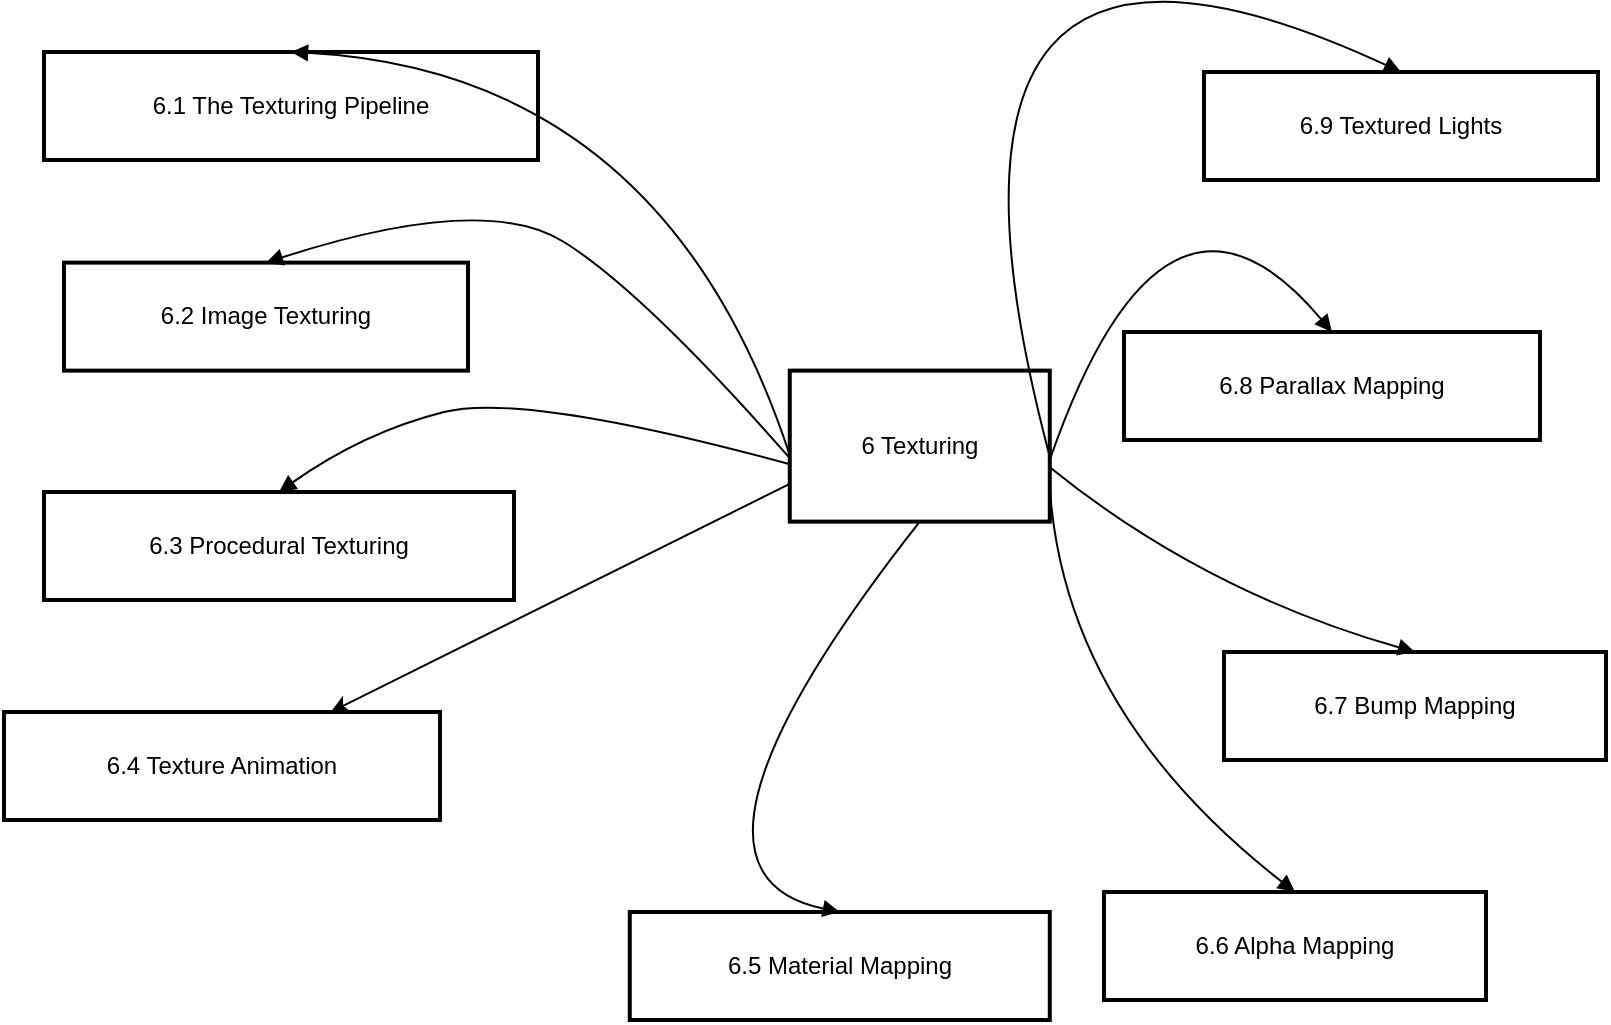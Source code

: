 <mxfile version="26.0.5">
  <diagram name="Page-1" id="VXBfQnww3ZyIYFhw71M0">
    <mxGraphModel dx="555" dy="833" grid="1" gridSize="10" guides="1" tooltips="1" connect="1" arrows="1" fold="1" page="1" pageScale="1" pageWidth="850" pageHeight="1100" math="0" shadow="0">
      <root>
        <mxCell id="0" />
        <mxCell id="1" parent="0" />
        <mxCell id="GozNXWeDSoQxMeT8AJLL-1" value="6 Texturing" style="whiteSpace=wrap;strokeWidth=2;" vertex="1" parent="1">
          <mxGeometry x="1792.89" y="279.31" width="130" height="75.5" as="geometry" />
        </mxCell>
        <mxCell id="GozNXWeDSoQxMeT8AJLL-2" value="6.1 The Texturing Pipeline" style="whiteSpace=wrap;strokeWidth=2;" vertex="1" parent="1">
          <mxGeometry x="1419.999" y="119.999" width="247" height="54" as="geometry" />
        </mxCell>
        <mxCell id="GozNXWeDSoQxMeT8AJLL-3" value="6.2 Image Texturing" style="whiteSpace=wrap;strokeWidth=2;" vertex="1" parent="1">
          <mxGeometry x="1429.996" y="225.313" width="202" height="54" as="geometry" />
        </mxCell>
        <mxCell id="GozNXWeDSoQxMeT8AJLL-4" value="6.3 Procedural Texturing" style="whiteSpace=wrap;strokeWidth=2;" vertex="1" parent="1">
          <mxGeometry x="1420.0" y="339.996" width="235" height="54" as="geometry" />
        </mxCell>
        <mxCell id="GozNXWeDSoQxMeT8AJLL-5" value="6.4 Texture Animation" style="whiteSpace=wrap;strokeWidth=2;" vertex="1" parent="1">
          <mxGeometry x="1399.995" y="450.001" width="218" height="54" as="geometry" />
        </mxCell>
        <mxCell id="GozNXWeDSoQxMeT8AJLL-6" value="6.5 Material Mapping" style="whiteSpace=wrap;strokeWidth=2;" vertex="1" parent="1">
          <mxGeometry x="1712.892" y="550.001" width="210" height="54" as="geometry" />
        </mxCell>
        <mxCell id="GozNXWeDSoQxMeT8AJLL-7" value="6.6 Alpha Mapping" style="whiteSpace=wrap;strokeWidth=2;" vertex="1" parent="1">
          <mxGeometry x="1950.004" y="539.998" width="191" height="54" as="geometry" />
        </mxCell>
        <mxCell id="GozNXWeDSoQxMeT8AJLL-8" value="6.7 Bump Mapping" style="whiteSpace=wrap;strokeWidth=2;" vertex="1" parent="1">
          <mxGeometry x="2009.999" y="419.996" width="191" height="54" as="geometry" />
        </mxCell>
        <mxCell id="GozNXWeDSoQxMeT8AJLL-9" value="6.8 Parallax Mapping" style="whiteSpace=wrap;strokeWidth=2;" vertex="1" parent="1">
          <mxGeometry x="1959.995" y="260.002" width="208" height="54" as="geometry" />
        </mxCell>
        <mxCell id="GozNXWeDSoQxMeT8AJLL-10" value="6.9 Textured Lights" style="whiteSpace=wrap;strokeWidth=2;" vertex="1" parent="1">
          <mxGeometry x="1999.998" y="130.001" width="197" height="54" as="geometry" />
        </mxCell>
        <mxCell id="GozNXWeDSoQxMeT8AJLL-12" value="" style="curved=1;startArrow=none;endArrow=block;exitX=0;exitY=0.56;entryX=0.5;entryY=0;rounded=0;noEdgeStyle=1;orthogonal=1;" edge="1" parent="1" source="GozNXWeDSoQxMeT8AJLL-1" target="GozNXWeDSoQxMeT8AJLL-2">
          <mxGeometry relative="1" as="geometry">
            <Array as="points">
              <mxPoint x="1730" y="130" />
            </Array>
          </mxGeometry>
        </mxCell>
        <mxCell id="GozNXWeDSoQxMeT8AJLL-13" value="" style="curved=1;startArrow=none;endArrow=block;exitX=0;exitY=0.58;entryX=0.5;entryY=0;rounded=0;noEdgeStyle=1;orthogonal=1;" edge="1" parent="1" source="GozNXWeDSoQxMeT8AJLL-1" target="GozNXWeDSoQxMeT8AJLL-3">
          <mxGeometry relative="1" as="geometry">
            <Array as="points">
              <mxPoint x="1720" y="240" />
              <mxPoint x="1640" y="190" />
            </Array>
          </mxGeometry>
        </mxCell>
        <mxCell id="GozNXWeDSoQxMeT8AJLL-14" value="" style="curved=1;startArrow=none;endArrow=block;exitX=0;exitY=0.62;entryX=0.5;entryY=0;rounded=0;noEdgeStyle=1;orthogonal=1;" edge="1" parent="1" source="GozNXWeDSoQxMeT8AJLL-1" target="GozNXWeDSoQxMeT8AJLL-4">
          <mxGeometry relative="1" as="geometry">
            <Array as="points">
              <mxPoint x="1660" y="290" />
              <mxPoint x="1580" y="310" />
            </Array>
          </mxGeometry>
        </mxCell>
        <mxCell id="GozNXWeDSoQxMeT8AJLL-16" value="" style="curved=1;startArrow=none;endArrow=block;exitX=0.5;exitY=1;entryX=0.5;entryY=0;rounded=0;noEdgeStyle=1;orthogonal=1;" edge="1" parent="1" source="GozNXWeDSoQxMeT8AJLL-1" target="GozNXWeDSoQxMeT8AJLL-6">
          <mxGeometry relative="1" as="geometry">
            <Array as="points">
              <mxPoint x="1720" y="530" />
            </Array>
          </mxGeometry>
        </mxCell>
        <mxCell id="GozNXWeDSoQxMeT8AJLL-17" value="" style="curved=1;startArrow=none;endArrow=block;exitX=1;exitY=0.77;entryX=0.5;entryY=0;rounded=0;noEdgeStyle=1;orthogonal=1;" edge="1" parent="1" source="GozNXWeDSoQxMeT8AJLL-1" target="GozNXWeDSoQxMeT8AJLL-7">
          <mxGeometry relative="1" as="geometry">
            <Array as="points">
              <mxPoint x="1930" y="450" />
            </Array>
          </mxGeometry>
        </mxCell>
        <mxCell id="GozNXWeDSoQxMeT8AJLL-18" value="" style="curved=1;startArrow=none;endArrow=block;exitX=1;exitY=0.64;entryX=0.5;entryY=0;rounded=0;noEdgeStyle=1;orthogonal=1;" edge="1" parent="1" source="GozNXWeDSoQxMeT8AJLL-1" target="GozNXWeDSoQxMeT8AJLL-8">
          <mxGeometry relative="1" as="geometry">
            <Array as="points">
              <mxPoint x="2000" y="390" />
            </Array>
          </mxGeometry>
        </mxCell>
        <mxCell id="GozNXWeDSoQxMeT8AJLL-19" value="" style="curved=1;startArrow=none;endArrow=block;exitX=1;exitY=0.59;entryX=0.5;entryY=0;rounded=0;noEdgeStyle=1;orthogonal=1;" edge="1" parent="1" source="GozNXWeDSoQxMeT8AJLL-1" target="GozNXWeDSoQxMeT8AJLL-9">
          <mxGeometry relative="1" as="geometry">
            <Array as="points">
              <mxPoint x="1980" y="160" />
            </Array>
          </mxGeometry>
        </mxCell>
        <mxCell id="GozNXWeDSoQxMeT8AJLL-20" value="" style="curved=1;startArrow=none;endArrow=block;exitX=1;exitY=0.57;entryX=0.5;entryY=0;rounded=0;noEdgeStyle=1;orthogonal=1;" edge="1" parent="1" source="GozNXWeDSoQxMeT8AJLL-1" target="GozNXWeDSoQxMeT8AJLL-10">
          <mxGeometry relative="1" as="geometry">
            <Array as="points">
              <mxPoint x="1840" y="10" />
            </Array>
          </mxGeometry>
        </mxCell>
        <mxCell id="GozNXWeDSoQxMeT8AJLL-28" value="" style="endArrow=classic;html=1;rounded=0;exitX=0;exitY=0.75;exitDx=0;exitDy=0;" edge="1" parent="1" source="GozNXWeDSoQxMeT8AJLL-1" target="GozNXWeDSoQxMeT8AJLL-5">
          <mxGeometry width="50" height="50" relative="1" as="geometry">
            <mxPoint x="1790" y="420" as="sourcePoint" />
            <mxPoint x="1840" y="370" as="targetPoint" />
          </mxGeometry>
        </mxCell>
      </root>
    </mxGraphModel>
  </diagram>
</mxfile>
